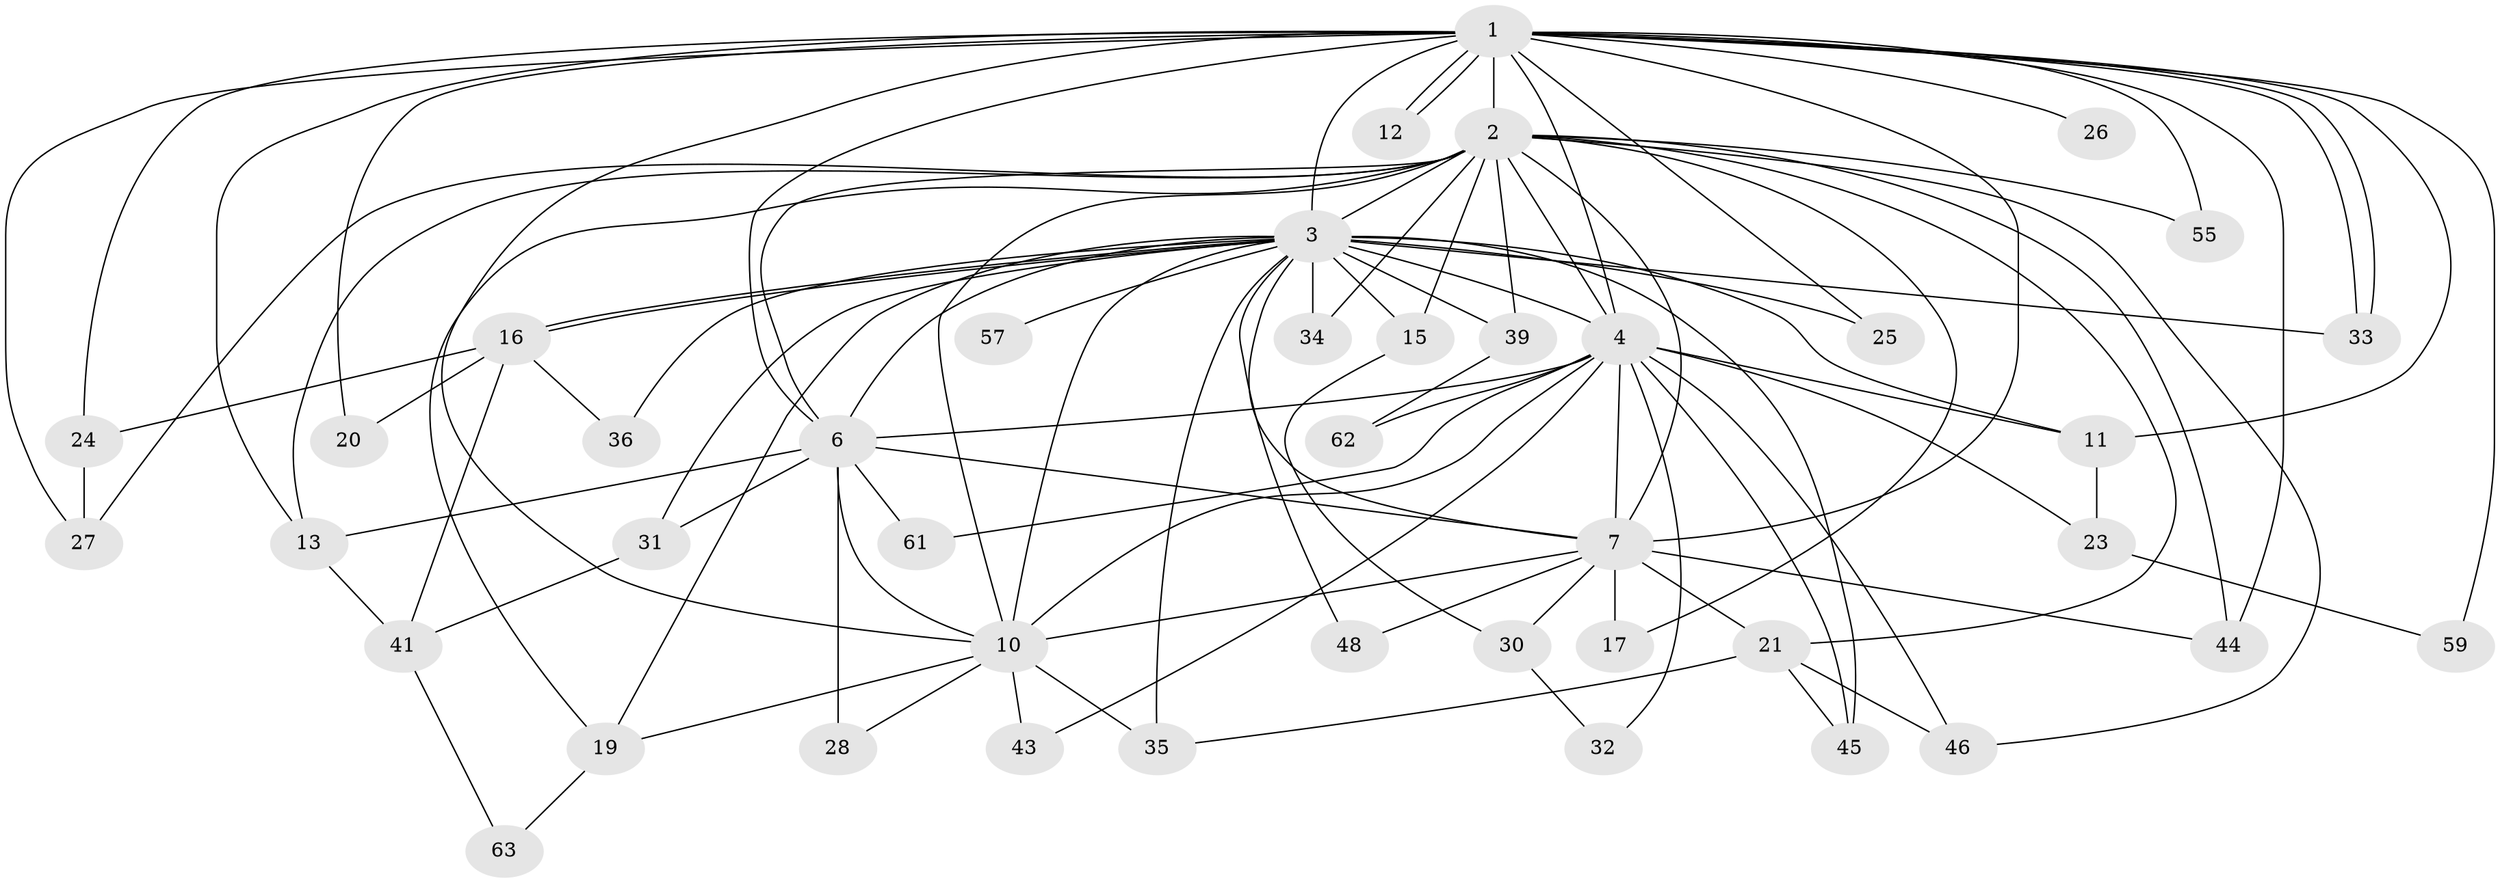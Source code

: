 // original degree distribution, {17: 0.015873015873015872, 16: 0.015873015873015872, 18: 0.047619047619047616, 20: 0.015873015873015872, 14: 0.031746031746031744, 15: 0.015873015873015872, 13: 0.015873015873015872, 4: 0.07936507936507936, 2: 0.47619047619047616, 3: 0.25396825396825395, 6: 0.015873015873015872, 5: 0.015873015873015872}
// Generated by graph-tools (version 1.1) at 2025/41/03/06/25 10:41:43]
// undirected, 42 vertices, 99 edges
graph export_dot {
graph [start="1"]
  node [color=gray90,style=filled];
  1 [super="+5"];
  2 [super="+8"];
  3 [super="+9"];
  4 [super="+22"];
  6 [super="+38"];
  7 [super="+37"];
  10 [super="+14"];
  11 [super="+40"];
  12;
  13 [super="+18"];
  15 [super="+47"];
  16 [super="+53"];
  17;
  19 [super="+49"];
  20;
  21 [super="+58"];
  23;
  24;
  25;
  26;
  27 [super="+29"];
  28;
  30;
  31 [super="+42"];
  32;
  33 [super="+51"];
  34 [super="+56"];
  35 [super="+60"];
  36;
  39;
  41;
  43;
  44 [super="+50"];
  45 [super="+52"];
  46 [super="+54"];
  48;
  55;
  57;
  59;
  61;
  62;
  63;
  1 -- 2 [weight=4];
  1 -- 3 [weight=4];
  1 -- 4 [weight=3];
  1 -- 6 [weight=3];
  1 -- 7 [weight=3];
  1 -- 10 [weight=2];
  1 -- 11;
  1 -- 12;
  1 -- 12;
  1 -- 24 [weight=2];
  1 -- 26 [weight=2];
  1 -- 33;
  1 -- 33;
  1 -- 55;
  1 -- 13;
  1 -- 20;
  1 -- 25;
  1 -- 44;
  1 -- 59;
  1 -- 27;
  2 -- 3 [weight=4];
  2 -- 4 [weight=2];
  2 -- 6 [weight=2];
  2 -- 7 [weight=2];
  2 -- 10 [weight=2];
  2 -- 15;
  2 -- 19;
  2 -- 39;
  2 -- 44;
  2 -- 55;
  2 -- 46;
  2 -- 17;
  2 -- 21;
  2 -- 27;
  2 -- 34;
  2 -- 13;
  3 -- 4 [weight=2];
  3 -- 6 [weight=2];
  3 -- 7 [weight=2];
  3 -- 10 [weight=2];
  3 -- 16;
  3 -- 16;
  3 -- 25;
  3 -- 39;
  3 -- 48;
  3 -- 57 [weight=2];
  3 -- 35;
  3 -- 34;
  3 -- 36;
  3 -- 45;
  3 -- 15 [weight=2];
  3 -- 31;
  3 -- 19;
  3 -- 11;
  3 -- 33;
  4 -- 6;
  4 -- 7;
  4 -- 10 [weight=2];
  4 -- 11;
  4 -- 23;
  4 -- 43;
  4 -- 45;
  4 -- 61;
  4 -- 62;
  4 -- 32;
  4 -- 46;
  6 -- 7;
  6 -- 10;
  6 -- 13;
  6 -- 28;
  6 -- 31;
  6 -- 61;
  7 -- 10;
  7 -- 17;
  7 -- 21;
  7 -- 30;
  7 -- 48;
  7 -- 44;
  10 -- 28;
  10 -- 35;
  10 -- 43;
  10 -- 19;
  11 -- 23;
  13 -- 41;
  15 -- 30;
  16 -- 20;
  16 -- 36;
  16 -- 41;
  16 -- 24;
  19 -- 63;
  21 -- 35;
  21 -- 46;
  21 -- 45;
  23 -- 59;
  24 -- 27;
  30 -- 32;
  31 -- 41;
  39 -- 62;
  41 -- 63;
}
